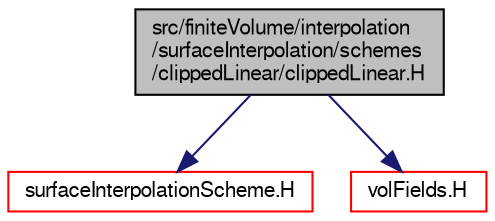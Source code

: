 digraph "src/finiteVolume/interpolation/surfaceInterpolation/schemes/clippedLinear/clippedLinear.H"
{
  bgcolor="transparent";
  edge [fontname="FreeSans",fontsize="10",labelfontname="FreeSans",labelfontsize="10"];
  node [fontname="FreeSans",fontsize="10",shape=record];
  Node0 [label="src/finiteVolume/interpolation\l/surfaceInterpolation/schemes\l/clippedLinear/clippedLinear.H",height=0.2,width=0.4,color="black", fillcolor="grey75", style="filled", fontcolor="black"];
  Node0 -> Node1 [color="midnightblue",fontsize="10",style="solid",fontname="FreeSans"];
  Node1 [label="surfaceInterpolationScheme.H",height=0.2,width=0.4,color="red",URL="$a04319.html"];
  Node0 -> Node80 [color="midnightblue",fontsize="10",style="solid",fontname="FreeSans"];
  Node80 [label="volFields.H",height=0.2,width=0.4,color="red",URL="$a02750.html"];
}
